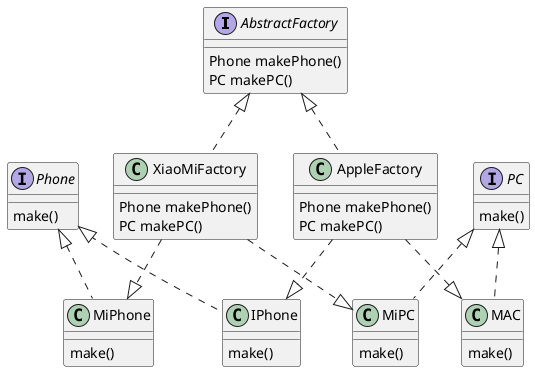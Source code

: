 @startuml



interface AbstractFactory {
Phone makePhone()
PC makePC()
}

class XiaoMiFactory implements AbstractFactory{
  Phone makePhone()
  PC makePC()
}

class AppleFactory implements AbstractFactory{
  Phone makePhone()
  PC makePC()
}

interface Phone {
make()
}

interface PC {
     make()
}

class MiPhone implements Phone {
make()
}

class IPhone implements Phone {
make()
}

class MAC implements PC {
 make()
}

class MiPC implements PC {
 make()
}

AppleFactory ..|> IPhone
XiaoMiFactory ..|> MiPhone

AppleFactory ..|> MAC
XiaoMiFactory ..|> MiPC

@enduml